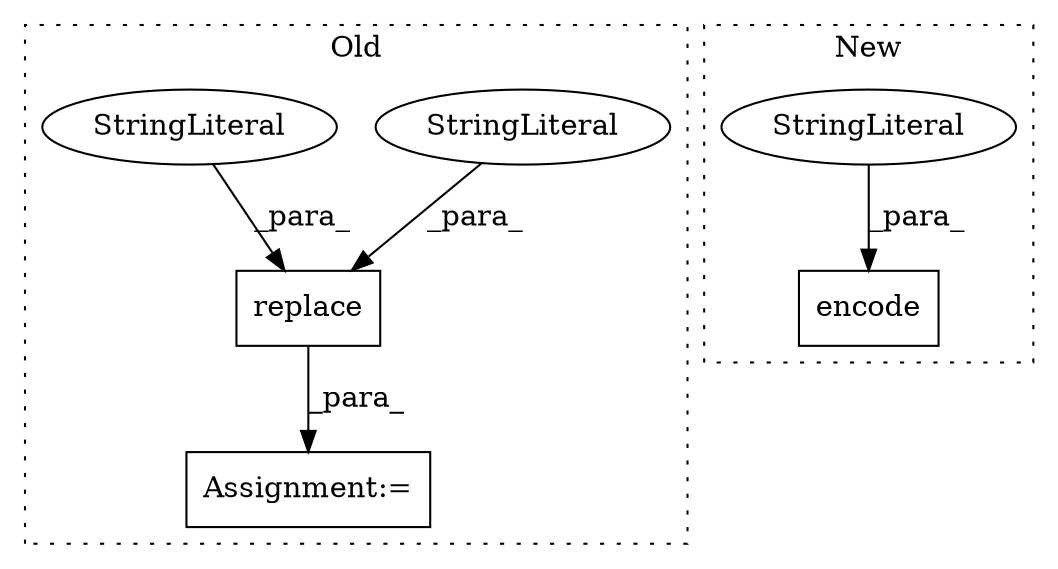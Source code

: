 digraph G {
subgraph cluster0 {
1 [label="replace" a="32" s="19612,19627" l="8,1" shape="box"];
3 [label="StringLiteral" a="45" s="19624" l="3" shape="ellipse"];
4 [label="StringLiteral" a="45" s="19620" l="3" shape="ellipse"];
6 [label="Assignment:=" a="7" s="19581" l="1" shape="box"];
label = "Old";
style="dotted";
}
subgraph cluster1 {
2 [label="encode" a="32" s="20111,20124" l="7,1" shape="box"];
5 [label="StringLiteral" a="45" s="20118" l="6" shape="ellipse"];
label = "New";
style="dotted";
}
1 -> 6 [label="_para_"];
3 -> 1 [label="_para_"];
4 -> 1 [label="_para_"];
5 -> 2 [label="_para_"];
}